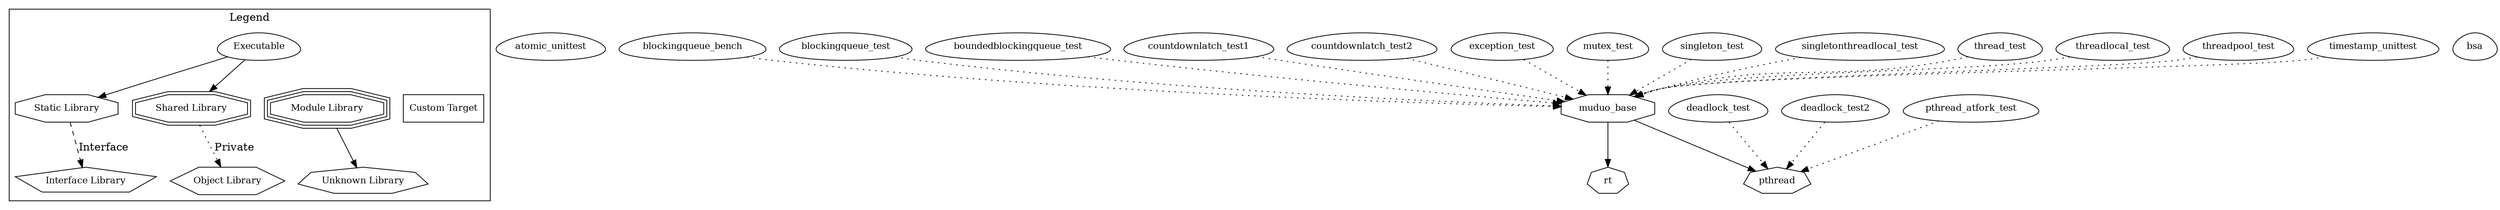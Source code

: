 digraph "muduo" {
node [
  fontsize = "12"
];
subgraph clusterLegend {
  label = "Legend";
  color = black;
  edge [ style = invis ];
  legendNode0 [ label = "Executable", shape = egg ];
  legendNode1 [ label = "Static Library", shape = octagon ];
  legendNode2 [ label = "Shared Library", shape = doubleoctagon ];
  legendNode3 [ label = "Module Library", shape = tripleoctagon ];
  legendNode4 [ label = "Interface Library", shape = pentagon ];
  legendNode5 [ label = "Object Library", shape = hexagon ];
  legendNode6 [ label = "Unknown Library", shape = septagon ];
  legendNode7 [ label = "Custom Target", shape = box ];
  legendNode0 -> legendNode1 [ style = solid ];
  legendNode0 -> legendNode2 [ style = solid ];
  legendNode0 -> legendNode3;
  legendNode1 -> legendNode4 [ label = "Interface", style = dashed ];
  legendNode2 -> legendNode5 [ label = "Private", style = dotted ];
  legendNode3 -> legendNode6 [ style = solid ];
  legendNode0 -> legendNode7;
}
    "node0" [ label = "atomic_unittest", shape = egg ];
    "node1" [ label = "blockingqueue_bench", shape = egg ];
    "node2" [ label = "muduo_base", shape = octagon ];
    "node3" [ label = "pthread", shape = septagon ];
    "node2" -> "node3"  // muduo_base -> pthread
    "node4" [ label = "rt", shape = septagon ];
    "node2" -> "node4"  // muduo_base -> rt
    "node1" -> "node2" [ style = dotted ] // blockingqueue_bench -> muduo_base
    "node5" [ label = "blockingqueue_test", shape = egg ];
    "node5" -> "node2" [ style = dotted ] // blockingqueue_test -> muduo_base
    "node6" [ label = "boundedblockingqueue_test", shape = egg ];
    "node6" -> "node2" [ style = dotted ] // boundedblockingqueue_test -> muduo_base
    "node7" [ label = "bsa", shape = egg ];
    "node8" [ label = "countdownlatch_test1", shape = egg ];
    "node8" -> "node2" [ style = dotted ] // countdownlatch_test1 -> muduo_base
    "node9" [ label = "countdownlatch_test2", shape = egg ];
    "node9" -> "node2" [ style = dotted ] // countdownlatch_test2 -> muduo_base
    "node10" [ label = "deadlock_test", shape = egg ];
    "node10" -> "node3" [ style = dotted ] // deadlock_test -> pthread
    "node11" [ label = "deadlock_test2", shape = egg ];
    "node11" -> "node3" [ style = dotted ] // deadlock_test2 -> pthread
    "node12" [ label = "exception_test", shape = egg ];
    "node12" -> "node2" [ style = dotted ] // exception_test -> muduo_base
    "node13" [ label = "mutex_test", shape = egg ];
    "node13" -> "node2" [ style = dotted ] // mutex_test -> muduo_base
    "node14" [ label = "pthread_atfork_test", shape = egg ];
    "node14" -> "node3" [ style = dotted ] // pthread_atfork_test -> pthread
    "node15" [ label = "singleton_test", shape = egg ];
    "node15" -> "node2" [ style = dotted ] // singleton_test -> muduo_base
    "node16" [ label = "singletonthreadlocal_test", shape = egg ];
    "node16" -> "node2" [ style = dotted ] // singletonthreadlocal_test -> muduo_base
    "node17" [ label = "thread_test", shape = egg ];
    "node17" -> "node2" [ style = dotted ] // thread_test -> muduo_base
    "node18" [ label = "threadlocal_test", shape = egg ];
    "node18" -> "node2" [ style = dotted ] // threadlocal_test -> muduo_base
    "node19" [ label = "threadpool_test", shape = egg ];
    "node19" -> "node2" [ style = dotted ] // threadpool_test -> muduo_base
    "node20" [ label = "timestamp_unittest", shape = egg ];
    "node20" -> "node2" [ style = dotted ] // timestamp_unittest -> muduo_base
}
